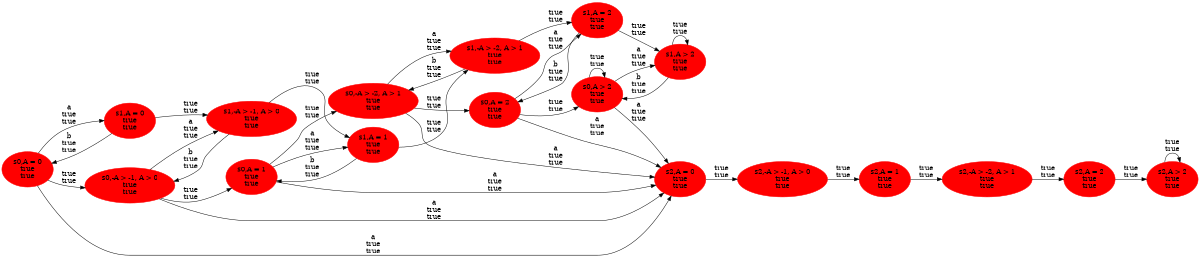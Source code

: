 digraph regionaut {
 rankdir=LR;
 size="8,5"
0 [label="s0,A = 0\ntrue\ntrue",color=red, style=filled];
1 [label="s0,A = 1\ntrue\ntrue",color=red, style=filled];
2 [label="s0,A = 2\ntrue\ntrue",color=red, style=filled];
3 [label="s0,-A > -1, A > 0\ntrue\ntrue",color=red, style=filled];
4 [label="s0,-A > -2, A > 1\ntrue\ntrue",color=red, style=filled];
5 [label="s0,A > 2\ntrue\ntrue",color=red, style=filled];
6 [label="s1,A = 0\ntrue\ntrue",color=red, style=filled];
7 [label="s2,A = 0\ntrue\ntrue",color=red, style=filled];
8 [label="s1,A = 1\ntrue\ntrue",color=red, style=filled];
9 [label="s1,A = 2\ntrue\ntrue",color=red, style=filled];
10 [label="s1,-A > -1, A > 0\ntrue\ntrue",color=red, style=filled];
11 [label="s1,-A > -2, A > 1\ntrue\ntrue",color=red, style=filled];
12 [label="s1,A > 2\ntrue\ntrue",color=red, style=filled];
13 [label="s2,-A > -1, A > 0\ntrue\ntrue",color=red, style=filled];
14 [label="s2,A = 1\ntrue\ntrue",color=red, style=filled];
15 [label="s2,-A > -2, A > 1\ntrue\ntrue",color=red, style=filled];
16 [label="s2,A = 2\ntrue\ntrue",color=red, style=filled];
17 [label="s2,A > 2\ntrue\ntrue",color=red, style=filled];
0 -> 3 [label="\ntrue\ntrue"];
0 -> 6 [label="a\ntrue\ntrue"];
0 -> 7 [label="a\ntrue\ntrue"];
1 -> 4 [label="\ntrue\ntrue"];
1 -> 8 [label="a\ntrue\ntrue"];
1 -> 7 [label="a\ntrue\ntrue"];
2 -> 5 [label="\ntrue\ntrue"];
2 -> 9 [label="a\ntrue\ntrue"];
2 -> 7 [label="a\ntrue\ntrue"];
3 -> 1 [label="\ntrue\ntrue"];
3 -> 10 [label="a\ntrue\ntrue"];
3 -> 7 [label="a\ntrue\ntrue"];
4 -> 2 [label="\ntrue\ntrue"];
4 -> 11 [label="a\ntrue\ntrue"];
4 -> 7 [label="a\ntrue\ntrue"];
5 -> 5 [label="\ntrue\ntrue"];
5 -> 12 [label="a\ntrue\ntrue"];
5 -> 7 [label="a\ntrue\ntrue"];
6 -> 10 [label="\ntrue\ntrue"];
6 -> 0 [label="b\ntrue\ntrue"];
7 -> 13 [label="\ntrue\ntrue"];
8 -> 11 [label="\ntrue\ntrue"];
8 -> 1 [label="b\ntrue\ntrue"];
9 -> 12 [label="\ntrue\ntrue"];
9 -> 2 [label="b\ntrue\ntrue"];
10 -> 8 [label="\ntrue\ntrue"];
10 -> 3 [label="b\ntrue\ntrue"];
11 -> 9 [label="\ntrue\ntrue"];
11 -> 4 [label="b\ntrue\ntrue"];
12 -> 12 [label="\ntrue\ntrue"];
12 -> 5 [label="b\ntrue\ntrue"];
13 -> 14 [label="\ntrue\ntrue"];
14 -> 15 [label="\ntrue\ntrue"];
15 -> 16 [label="\ntrue\ntrue"];
16 -> 17 [label="\ntrue\ntrue"];
17 -> 17 [label="\ntrue\ntrue"];
}